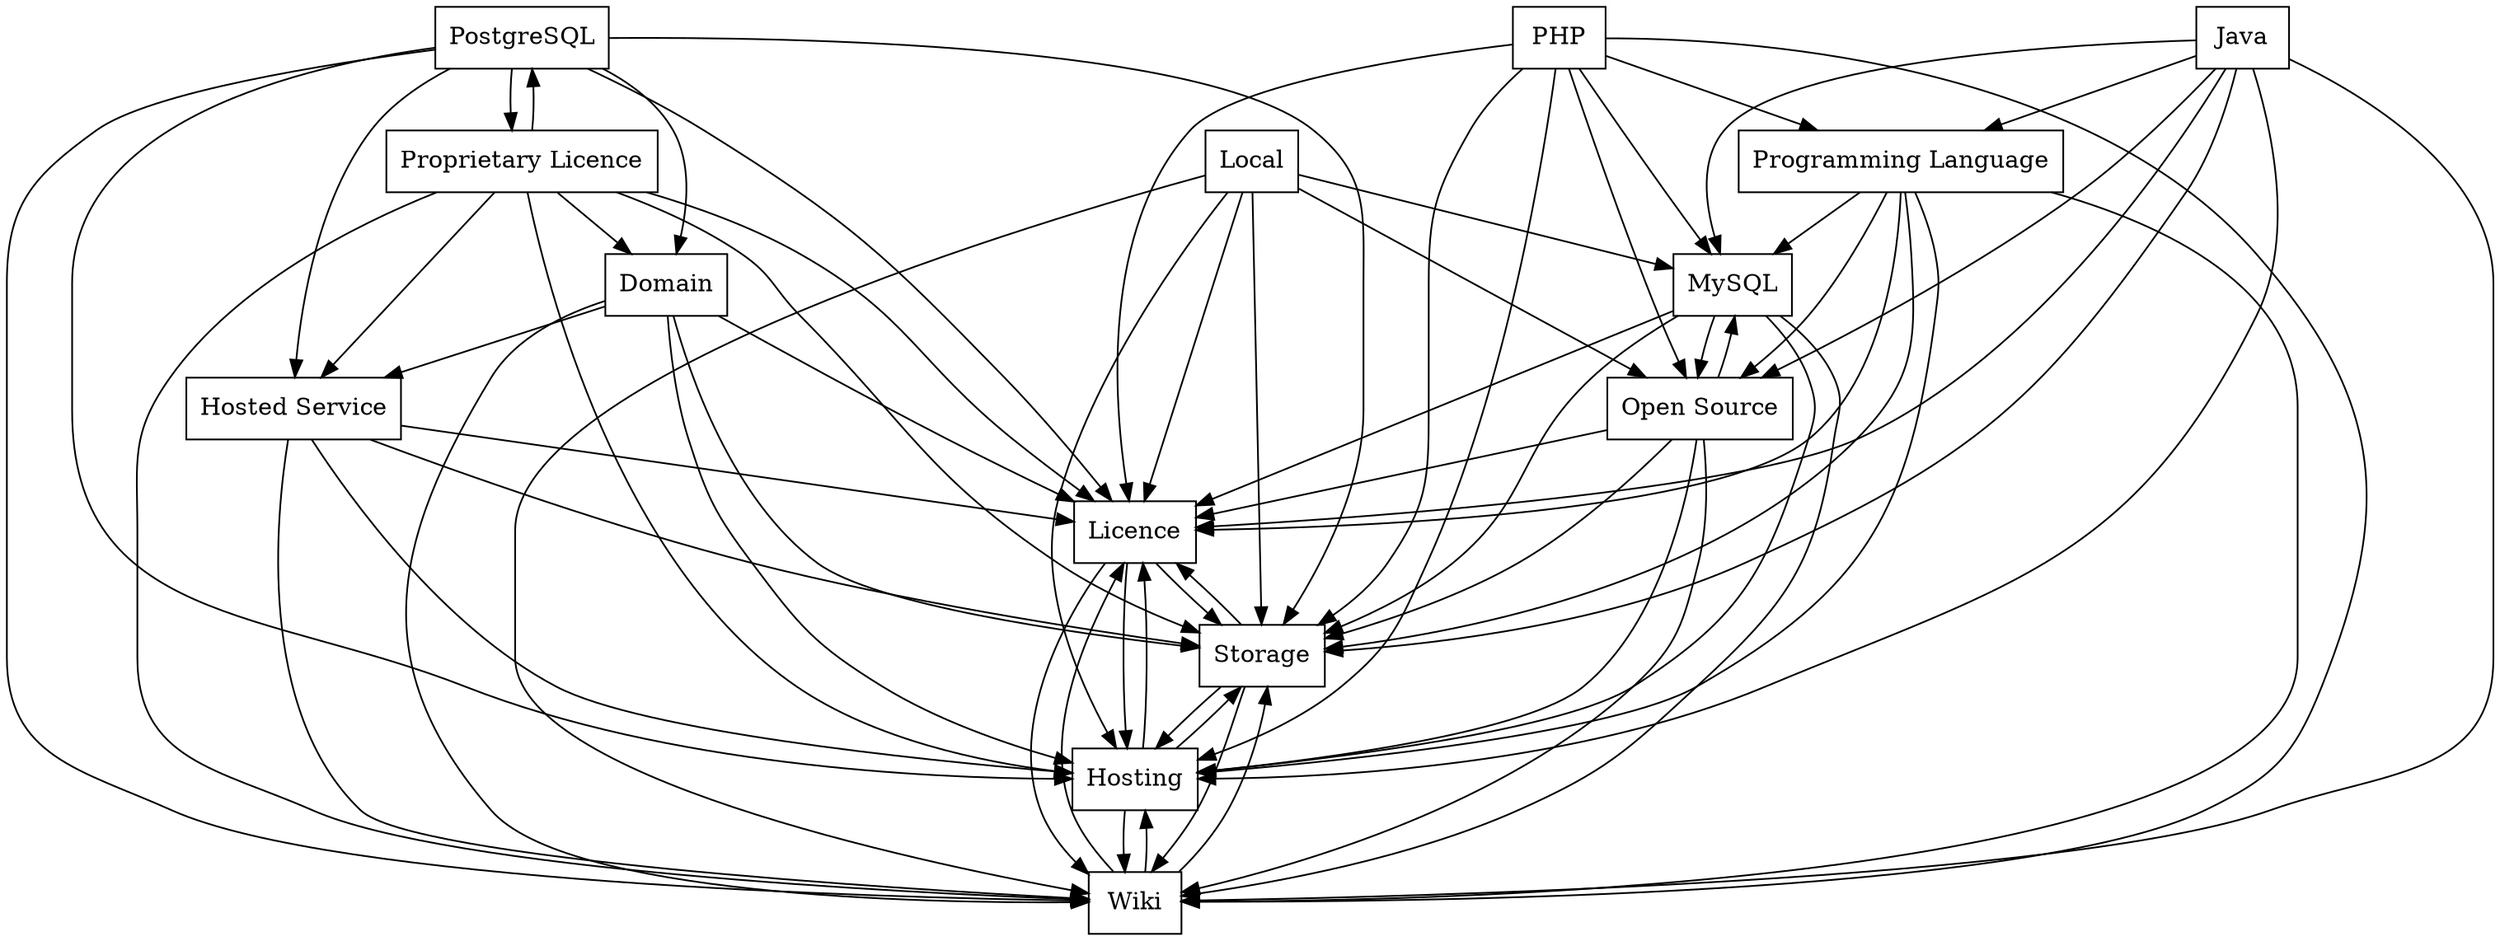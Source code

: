 digraph{
graph [rankdir=TB];
node [shape=box];
edge [arrowhead=normal];
0[label="PostgreSQL",]
1[label="MySQL",]
2[label="Local",]
3[label="Domain",]
4[label="Proprietary Licence",]
5[label="Licence",]
6[label="Programming Language",]
7[label="Java",]
8[label="Storage",]
9[label="PHP",]
10[label="Wiki",]
11[label="Hosting",]
12[label="Open Source",]
13[label="Hosted Service",]
4->0[label="",]
6->1[label="",]
9->1[label="",]
7->1[label="",]
12->1[label="",]
2->1[label="",]
0->3[label="",]
4->3[label="",]
0->4[label="",]
6->5[label="",]
10->5[label="",]
9->5[label="",]
7->5[label="",]
1->5[label="",]
8->5[label="",]
0->5[label="",]
12->5[label="",]
4->5[label="",]
3->5[label="",]
13->5[label="",]
2->5[label="",]
11->5[label="",]
9->6[label="",]
7->6[label="",]
6->8[label="",]
10->8[label="",]
9->8[label="",]
7->8[label="",]
1->8[label="",]
0->8[label="",]
12->8[label="",]
5->8[label="",]
4->8[label="",]
3->8[label="",]
13->8[label="",]
2->8[label="",]
11->8[label="",]
6->10[label="",]
9->10[label="",]
7->10[label="",]
1->10[label="",]
8->10[label="",]
0->10[label="",]
12->10[label="",]
5->10[label="",]
4->10[label="",]
3->10[label="",]
13->10[label="",]
2->10[label="",]
11->10[label="",]
6->11[label="",]
10->11[label="",]
9->11[label="",]
7->11[label="",]
1->11[label="",]
8->11[label="",]
0->11[label="",]
12->11[label="",]
5->11[label="",]
4->11[label="",]
3->11[label="",]
13->11[label="",]
2->11[label="",]
6->12[label="",]
9->12[label="",]
7->12[label="",]
1->12[label="",]
2->12[label="",]
0->13[label="",]
4->13[label="",]
3->13[label="",]
}